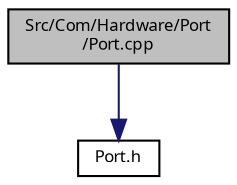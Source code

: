digraph "Src/Com/Hardware/Port/Port.cpp"
{
  edge [fontname="Sans",fontsize="8",labelfontname="Sans",labelfontsize="8"];
  node [fontname="Sans",fontsize="8",shape=record];
  Node1 [label="Src/Com/Hardware/Port\l/Port.cpp",height=0.2,width=0.4,color="black", fillcolor="grey75", style="filled", fontcolor="black"];
  Node1 -> Node2 [color="midnightblue",fontsize="8",style="solid",fontname="Sans"];
  Node2 [label="Port.h",height=0.2,width=0.4,color="black", fillcolor="white", style="filled",URL="$_port_8h.html"];
}
